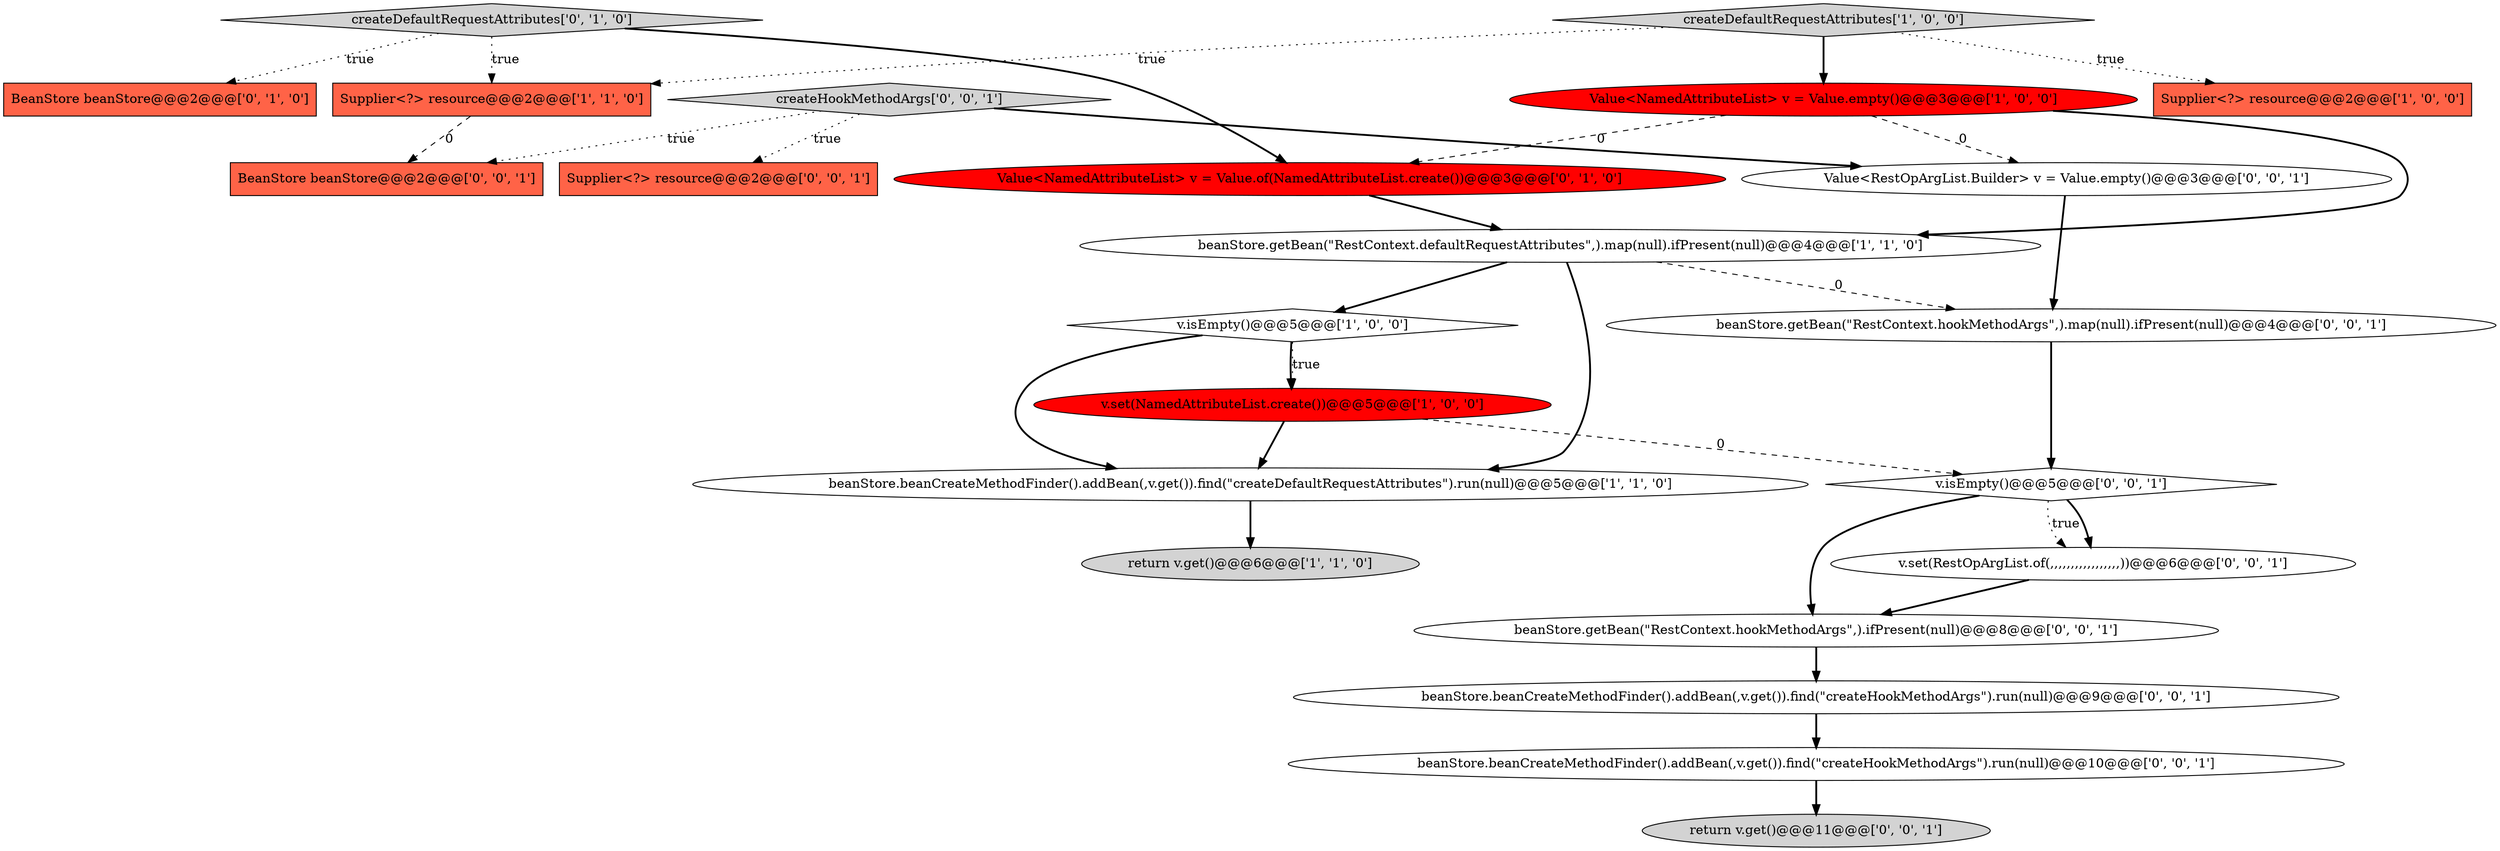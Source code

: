 digraph {
7 [style = filled, label = "beanStore.beanCreateMethodFinder().addBean(,v.get()).find(\"createDefaultRequestAttributes\").run(null)@@@5@@@['1', '1', '0']", fillcolor = white, shape = ellipse image = "AAA0AAABBB1BBB"];
1 [style = filled, label = "createDefaultRequestAttributes['1', '0', '0']", fillcolor = lightgray, shape = diamond image = "AAA0AAABBB1BBB"];
9 [style = filled, label = "Value<NamedAttributeList> v = Value.of(NamedAttributeList.create())@@@3@@@['0', '1', '0']", fillcolor = red, shape = ellipse image = "AAA1AAABBB2BBB"];
22 [style = filled, label = "return v.get()@@@11@@@['0', '0', '1']", fillcolor = lightgray, shape = ellipse image = "AAA0AAABBB3BBB"];
20 [style = filled, label = "BeanStore beanStore@@@2@@@['0', '0', '1']", fillcolor = tomato, shape = box image = "AAA0AAABBB3BBB"];
21 [style = filled, label = "beanStore.beanCreateMethodFinder().addBean(,v.get()).find(\"createHookMethodArgs\").run(null)@@@9@@@['0', '0', '1']", fillcolor = white, shape = ellipse image = "AAA0AAABBB3BBB"];
10 [style = filled, label = "BeanStore beanStore@@@2@@@['0', '1', '0']", fillcolor = tomato, shape = box image = "AAA0AAABBB2BBB"];
11 [style = filled, label = "createDefaultRequestAttributes['0', '1', '0']", fillcolor = lightgray, shape = diamond image = "AAA0AAABBB2BBB"];
5 [style = filled, label = "v.set(NamedAttributeList.create())@@@5@@@['1', '0', '0']", fillcolor = red, shape = ellipse image = "AAA1AAABBB1BBB"];
12 [style = filled, label = "createHookMethodArgs['0', '0', '1']", fillcolor = lightgray, shape = diamond image = "AAA0AAABBB3BBB"];
3 [style = filled, label = "beanStore.getBean(\"RestContext.defaultRequestAttributes\",).map(null).ifPresent(null)@@@4@@@['1', '1', '0']", fillcolor = white, shape = ellipse image = "AAA0AAABBB1BBB"];
17 [style = filled, label = "Value<RestOpArgList.Builder> v = Value.empty()@@@3@@@['0', '0', '1']", fillcolor = white, shape = ellipse image = "AAA0AAABBB3BBB"];
6 [style = filled, label = "Supplier<?> resource@@@2@@@['1', '0', '0']", fillcolor = tomato, shape = box image = "AAA0AAABBB1BBB"];
8 [style = filled, label = "Supplier<?> resource@@@2@@@['1', '1', '0']", fillcolor = tomato, shape = box image = "AAA0AAABBB1BBB"];
15 [style = filled, label = "beanStore.beanCreateMethodFinder().addBean(,v.get()).find(\"createHookMethodArgs\").run(null)@@@10@@@['0', '0', '1']", fillcolor = white, shape = ellipse image = "AAA0AAABBB3BBB"];
0 [style = filled, label = "Value<NamedAttributeList> v = Value.empty()@@@3@@@['1', '0', '0']", fillcolor = red, shape = ellipse image = "AAA1AAABBB1BBB"];
18 [style = filled, label = "beanStore.getBean(\"RestContext.hookMethodArgs\",).map(null).ifPresent(null)@@@4@@@['0', '0', '1']", fillcolor = white, shape = ellipse image = "AAA0AAABBB3BBB"];
2 [style = filled, label = "v.isEmpty()@@@5@@@['1', '0', '0']", fillcolor = white, shape = diamond image = "AAA0AAABBB1BBB"];
14 [style = filled, label = "Supplier<?> resource@@@2@@@['0', '0', '1']", fillcolor = tomato, shape = box image = "AAA0AAABBB3BBB"];
16 [style = filled, label = "v.isEmpty()@@@5@@@['0', '0', '1']", fillcolor = white, shape = diamond image = "AAA0AAABBB3BBB"];
19 [style = filled, label = "v.set(RestOpArgList.of(,,,,,,,,,,,,,,,,,))@@@6@@@['0', '0', '1']", fillcolor = white, shape = ellipse image = "AAA0AAABBB3BBB"];
13 [style = filled, label = "beanStore.getBean(\"RestContext.hookMethodArgs\",).ifPresent(null)@@@8@@@['0', '0', '1']", fillcolor = white, shape = ellipse image = "AAA0AAABBB3BBB"];
4 [style = filled, label = "return v.get()@@@6@@@['1', '1', '0']", fillcolor = lightgray, shape = ellipse image = "AAA0AAABBB1BBB"];
0->3 [style = bold, label=""];
16->19 [style = dotted, label="true"];
16->13 [style = bold, label=""];
11->10 [style = dotted, label="true"];
21->15 [style = bold, label=""];
3->18 [style = dashed, label="0"];
12->17 [style = bold, label=""];
8->20 [style = dashed, label="0"];
1->0 [style = bold, label=""];
7->4 [style = bold, label=""];
16->19 [style = bold, label=""];
11->9 [style = bold, label=""];
0->17 [style = dashed, label="0"];
15->22 [style = bold, label=""];
5->16 [style = dashed, label="0"];
12->14 [style = dotted, label="true"];
12->20 [style = dotted, label="true"];
19->13 [style = bold, label=""];
3->2 [style = bold, label=""];
3->7 [style = bold, label=""];
1->8 [style = dotted, label="true"];
9->3 [style = bold, label=""];
5->7 [style = bold, label=""];
1->6 [style = dotted, label="true"];
11->8 [style = dotted, label="true"];
2->7 [style = bold, label=""];
0->9 [style = dashed, label="0"];
2->5 [style = dotted, label="true"];
13->21 [style = bold, label=""];
17->18 [style = bold, label=""];
2->5 [style = bold, label=""];
18->16 [style = bold, label=""];
}

